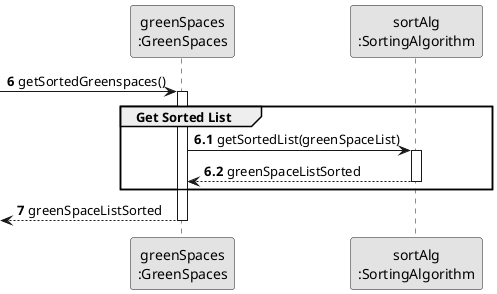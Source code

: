 @startuml
skinparam monochrome true
skinparam packageStyle rectangle
skinparam shadowing false

participant "greenSpaces\n:GreenSpaces" as GSL
participant "sortAlg\n:SortingAlgorithm" as SA

autonumber 6
-> GSL: getSortedGreenspaces()

autonumber 6.1
activate GSL
    group Get Sorted List

        GSL -> SA : getSortedList(greenSpaceList)
    activate SA

        SA --> GSL : greenSpaceListSorted
    deactivate SA

    end

    autonumber 7
    <-- GSL : greenSpaceListSorted
deactivate GSL


@enduml